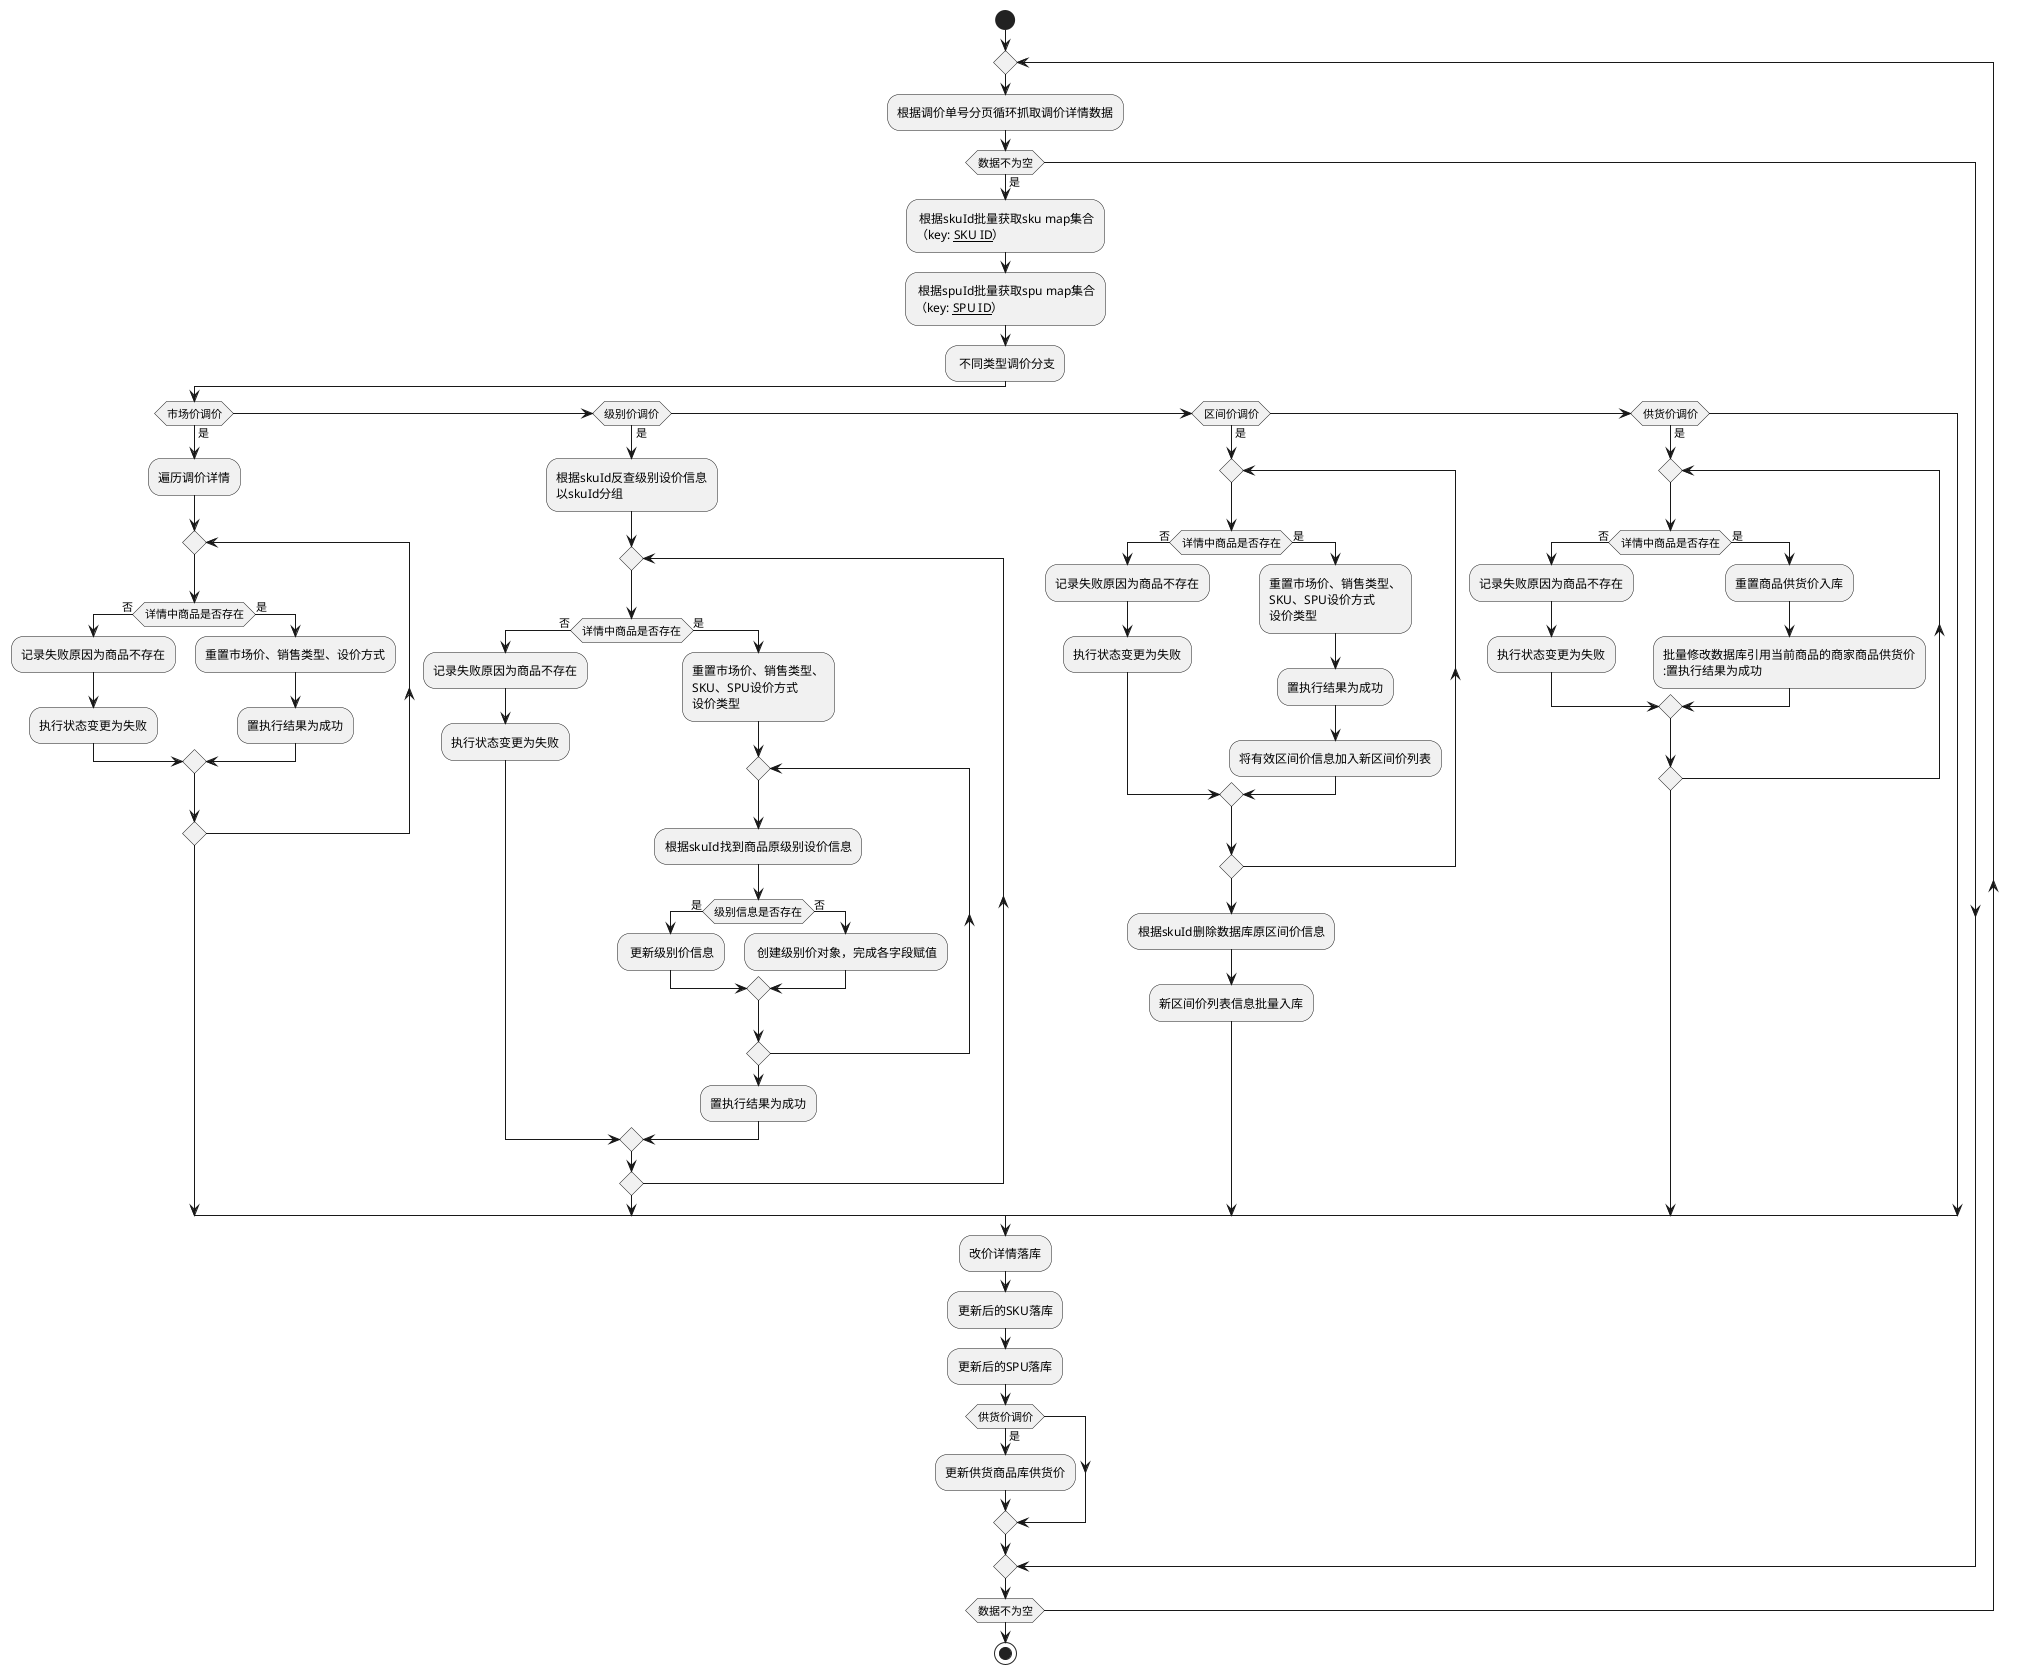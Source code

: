 @startuml
start
repeat
:根据调价单号分页循环抓取调价详情数据;
if (数据不为空) then (是)
    : 根据skuId批量获取sku map集合\n（key: __SKU ID__）;
    : 根据spuId批量获取spu map集合\n（key: __SPU ID__）;
    : 不同类型调价分支;
    if (市场价调价) then (是)
         :遍历调价详情;
        repeat
            if (详情中商品是否存在) then (否)
             :记录失败原因为商品不存在;
             :执行状态变更为失败;
            else (是)
            :重置市场价、销售类型、设价方式;
            :置执行结果为成功;
            endif
        repeat while
    elseif (级别价调价) then (是)
        :根据skuId反查级别设价信息\n以skuId分组;
        repeat
            if (详情中商品是否存在) then (否)
             :记录失败原因为商品不存在;
             :执行状态变更为失败;
            else (是)
            :重置市场价、销售类型、\nSKU、SPU设价方式\n设价类型;
            repeat
                :根据skuId找到商品原级别设价信息;
                if (级别信息是否存在) then (是)
                    : 更新级别价信息;
                else (否)
                    : 创建级别价对象，完成各字段赋值;
                endif
            repeat while
            :置执行结果为成功;
            endif
       repeat while
    elseif (区间价调价) then (是)
        repeat
            if (详情中商品是否存在) then (否)
             :记录失败原因为商品不存在;
             :执行状态变更为失败;
            else (是)
            :重置市场价、销售类型、\nSKU、SPU设价方式\n设价类型;
            :置执行结果为成功;
            :将有效区间价信息加入新区间价列表;
            endif
        repeat while
        :根据skuId删除数据库原区间价信息;
        :新区间价列表信息批量入库;
    elseif (供货价调价) then (是)
        repeat
            if (详情中商品是否存在) then (否)
             :记录失败原因为商品不存在;
             :执行状态变更为失败;
            else (是)
            :重置商品供货价入库;
            :批量修改数据库引用当前商品的商家商品供货价
            :置执行结果为成功;
            endif
        repeat while
    endif
    :改价详情落库;
    :更新后的SKU落库;
    :更新后的SPU落库;
    if (供货价调价) then (是)
    :更新供货商品库供货价;
    endif
endif
repeat while(数据不为空)
stop
@enduml